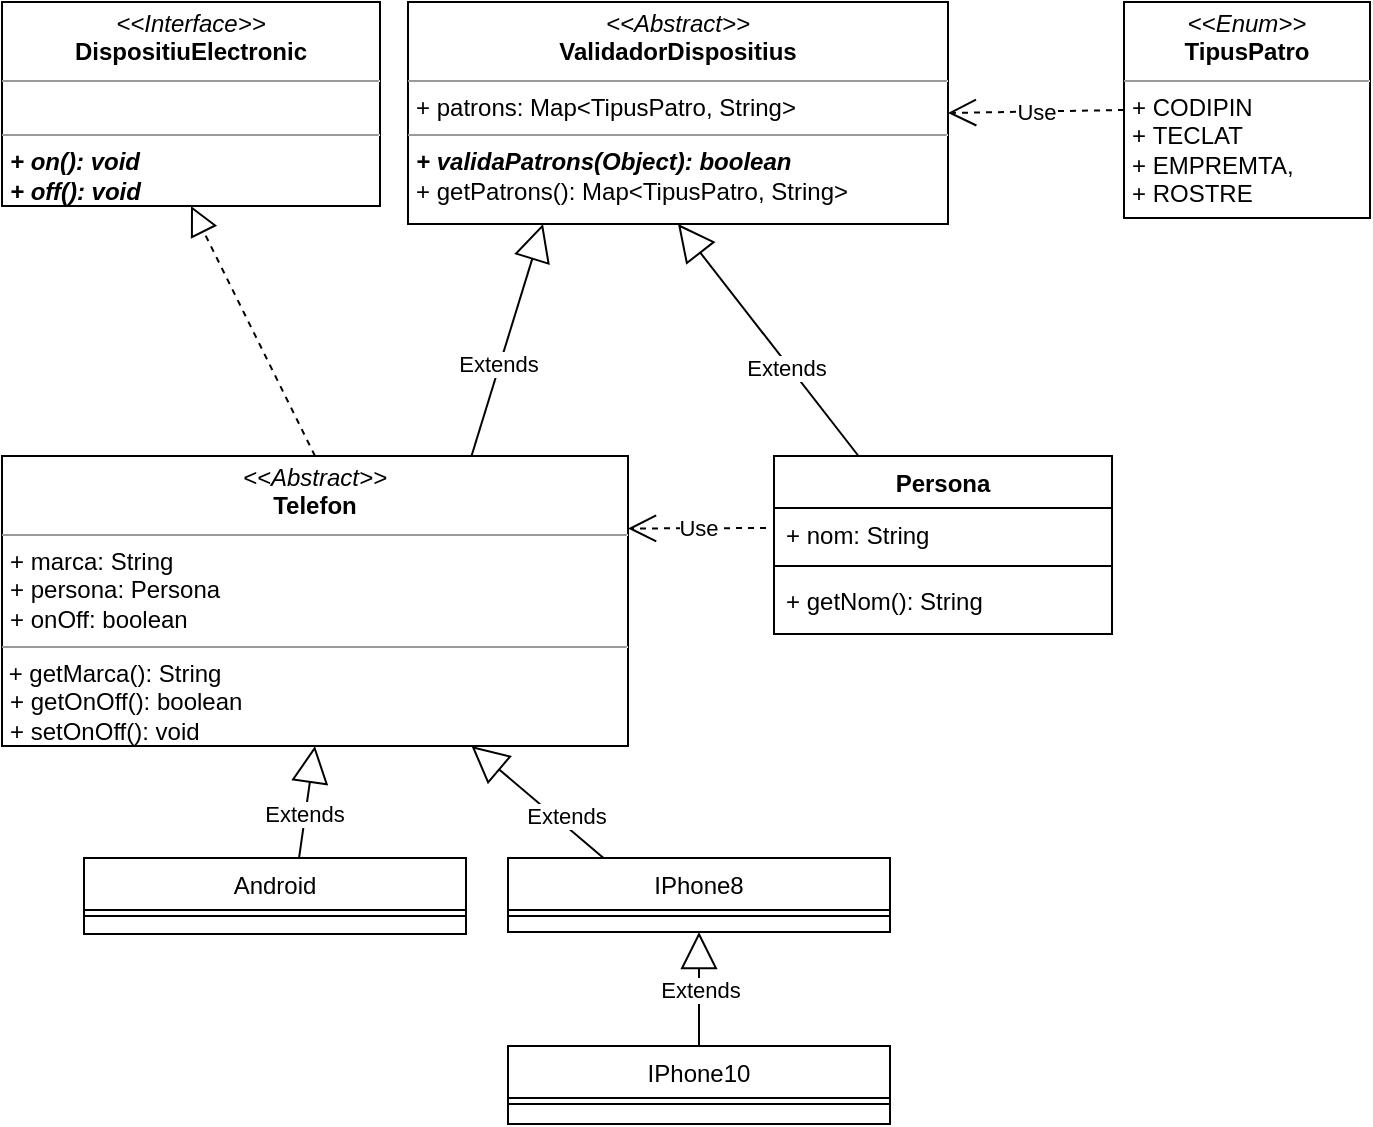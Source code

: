 <mxfile version="22.1.16" type="device">
  <diagram id="C5RBs43oDa-KdzZeNtuy" name="Page-1">
    <mxGraphModel dx="880" dy="524" grid="0" gridSize="10" guides="1" tooltips="1" connect="1" arrows="1" fold="1" page="1" pageScale="1" pageWidth="827" pageHeight="1169" math="0" shadow="0">
      <root>
        <mxCell id="WIyWlLk6GJQsqaUBKTNV-0" />
        <mxCell id="WIyWlLk6GJQsqaUBKTNV-1" parent="WIyWlLk6GJQsqaUBKTNV-0" />
        <mxCell id="zkfFHV4jXpPFQw0GAbJ--6" value="Android" style="swimlane;fontStyle=0;align=center;verticalAlign=top;childLayout=stackLayout;horizontal=1;startSize=26;horizontalStack=0;resizeParent=1;resizeLast=0;collapsible=1;marginBottom=0;rounded=0;shadow=0;strokeWidth=1;" parent="WIyWlLk6GJQsqaUBKTNV-1" vertex="1">
          <mxGeometry x="178" y="635" width="191" height="38" as="geometry">
            <mxRectangle x="130" y="380" width="160" height="26" as="alternateBounds" />
          </mxGeometry>
        </mxCell>
        <mxCell id="zkfFHV4jXpPFQw0GAbJ--9" value="" style="line;html=1;strokeWidth=1;align=left;verticalAlign=middle;spacingTop=-1;spacingLeft=3;spacingRight=3;rotatable=0;labelPosition=right;points=[];portConstraint=eastwest;" parent="zkfFHV4jXpPFQw0GAbJ--6" vertex="1">
          <mxGeometry y="26" width="191" height="6" as="geometry" />
        </mxCell>
        <mxCell id="86FwZAQYS3h-tKqfAoDZ-0" value="&lt;p style=&quot;margin:0px;margin-top:4px;text-align:center;&quot;&gt;&lt;i&gt;&amp;lt;&amp;lt;Interface&amp;gt;&amp;gt;&lt;/i&gt;&lt;br&gt;&lt;b&gt;DispositiuElectronic&lt;/b&gt;&lt;/p&gt;&lt;hr size=&quot;1&quot;&gt;&lt;p style=&quot;margin:0px;margin-left:4px;&quot;&gt;&lt;br&gt;&lt;/p&gt;&lt;hr size=&quot;1&quot;&gt;&lt;p style=&quot;margin:0px;margin-left:4px;&quot;&gt;&lt;b&gt;&lt;i&gt;+ on(): void&lt;br&gt;+ off(): void&lt;/i&gt;&lt;/b&gt;&lt;/p&gt;" style="verticalAlign=top;align=left;overflow=fill;fontSize=12;fontFamily=Helvetica;html=1;whiteSpace=wrap;" parent="WIyWlLk6GJQsqaUBKTNV-1" vertex="1">
          <mxGeometry x="137" y="207" width="189" height="102" as="geometry" />
        </mxCell>
        <mxCell id="86FwZAQYS3h-tKqfAoDZ-1" value="Extends" style="endArrow=block;endSize=16;endFill=0;html=1;rounded=0;exitX=0.563;exitY=-0.002;exitDx=0;exitDy=0;entryX=0.5;entryY=1;entryDx=0;entryDy=0;exitPerimeter=0;" parent="WIyWlLk6GJQsqaUBKTNV-1" source="zkfFHV4jXpPFQw0GAbJ--6" target="86FwZAQYS3h-tKqfAoDZ-44" edge="1">
          <mxGeometry x="-0.221" y="1" width="160" relative="1" as="geometry">
            <mxPoint x="196.25" y="669" as="sourcePoint" />
            <mxPoint x="330.25" y="568" as="targetPoint" />
            <mxPoint as="offset" />
          </mxGeometry>
        </mxCell>
        <mxCell id="86FwZAQYS3h-tKqfAoDZ-5" value="IPhone8" style="swimlane;fontStyle=0;align=center;verticalAlign=top;childLayout=stackLayout;horizontal=1;startSize=26;horizontalStack=0;resizeParent=1;resizeLast=0;collapsible=1;marginBottom=0;rounded=0;shadow=0;strokeWidth=1;" parent="WIyWlLk6GJQsqaUBKTNV-1" vertex="1">
          <mxGeometry x="390" y="635" width="191" height="37" as="geometry">
            <mxRectangle x="130" y="380" width="160" height="26" as="alternateBounds" />
          </mxGeometry>
        </mxCell>
        <mxCell id="86FwZAQYS3h-tKqfAoDZ-7" value="" style="line;html=1;strokeWidth=1;align=left;verticalAlign=middle;spacingTop=-1;spacingLeft=3;spacingRight=3;rotatable=0;labelPosition=right;points=[];portConstraint=eastwest;" parent="86FwZAQYS3h-tKqfAoDZ-5" vertex="1">
          <mxGeometry y="26" width="191" height="6" as="geometry" />
        </mxCell>
        <mxCell id="86FwZAQYS3h-tKqfAoDZ-18" value="Extends" style="endArrow=block;endSize=16;endFill=0;html=1;rounded=0;exitX=0.25;exitY=0;exitDx=0;exitDy=0;entryX=0.75;entryY=1;entryDx=0;entryDy=0;" parent="WIyWlLk6GJQsqaUBKTNV-1" source="86FwZAQYS3h-tKqfAoDZ-5" target="86FwZAQYS3h-tKqfAoDZ-44" edge="1">
          <mxGeometry x="-0.336" y="-4" width="160" relative="1" as="geometry">
            <mxPoint x="89" y="524" as="sourcePoint" />
            <mxPoint x="409" y="561" as="targetPoint" />
            <mxPoint as="offset" />
          </mxGeometry>
        </mxCell>
        <mxCell id="86FwZAQYS3h-tKqfAoDZ-22" value="IPhone10" style="swimlane;fontStyle=0;align=center;verticalAlign=top;childLayout=stackLayout;horizontal=1;startSize=26;horizontalStack=0;resizeParent=1;resizeLast=0;collapsible=1;marginBottom=0;rounded=0;shadow=0;strokeWidth=1;" parent="WIyWlLk6GJQsqaUBKTNV-1" vertex="1">
          <mxGeometry x="390" y="729" width="191" height="39" as="geometry">
            <mxRectangle x="130" y="380" width="160" height="26" as="alternateBounds" />
          </mxGeometry>
        </mxCell>
        <mxCell id="86FwZAQYS3h-tKqfAoDZ-25" value="" style="line;html=1;strokeWidth=1;align=left;verticalAlign=middle;spacingTop=-1;spacingLeft=3;spacingRight=3;rotatable=0;labelPosition=right;points=[];portConstraint=eastwest;" parent="86FwZAQYS3h-tKqfAoDZ-22" vertex="1">
          <mxGeometry y="26" width="191" height="6" as="geometry" />
        </mxCell>
        <mxCell id="86FwZAQYS3h-tKqfAoDZ-30" value="Extends" style="endArrow=block;endSize=16;endFill=0;html=1;rounded=0;exitX=0.5;exitY=0;exitDx=0;exitDy=0;" parent="WIyWlLk6GJQsqaUBKTNV-1" source="86FwZAQYS3h-tKqfAoDZ-22" target="86FwZAQYS3h-tKqfAoDZ-5" edge="1">
          <mxGeometry width="160" relative="1" as="geometry">
            <mxPoint x="89" y="624" as="sourcePoint" />
            <mxPoint x="384" y="672" as="targetPoint" />
          </mxGeometry>
        </mxCell>
        <mxCell id="86FwZAQYS3h-tKqfAoDZ-44" value="&lt;p style=&quot;margin:0px;margin-top:4px;text-align:center;&quot;&gt;&lt;i&gt;&amp;lt;&amp;lt;Abstract&amp;gt;&amp;gt;&lt;/i&gt;&lt;br&gt;&lt;b&gt;Telefon&lt;/b&gt;&lt;/p&gt;&lt;hr size=&quot;1&quot;&gt;&lt;p style=&quot;margin:0px;margin-left:4px;&quot;&gt;+ marca: String&lt;br&gt;+ persona: Persona&lt;/p&gt;&lt;p style=&quot;margin:0px;margin-left:4px;&quot;&gt;+ onOff: boolean&lt;/p&gt;&lt;hr size=&quot;1&quot;&gt;&amp;nbsp;+ getMarca(): String&lt;br&gt;&lt;p style=&quot;margin:0px;margin-left:4px;&quot;&gt;+ getOnOff(): boolean&lt;/p&gt;&lt;p style=&quot;margin:0px;margin-left:4px;&quot;&gt;+ setOnOff(): void&lt;/p&gt;" style="verticalAlign=top;align=left;overflow=fill;fontSize=12;fontFamily=Helvetica;html=1;whiteSpace=wrap;" parent="WIyWlLk6GJQsqaUBKTNV-1" vertex="1">
          <mxGeometry x="137" y="434" width="313" height="145" as="geometry" />
        </mxCell>
        <mxCell id="86FwZAQYS3h-tKqfAoDZ-45" value="" style="endArrow=block;dashed=1;endFill=0;endSize=12;html=1;rounded=0;entryX=0.5;entryY=1;entryDx=0;entryDy=0;exitX=0.5;exitY=0;exitDx=0;exitDy=0;" parent="WIyWlLk6GJQsqaUBKTNV-1" source="86FwZAQYS3h-tKqfAoDZ-44" target="86FwZAQYS3h-tKqfAoDZ-0" edge="1">
          <mxGeometry width="160" relative="1" as="geometry">
            <mxPoint x="394" y="303" as="sourcePoint" />
            <mxPoint x="254" y="159" as="targetPoint" />
          </mxGeometry>
        </mxCell>
        <mxCell id="86FwZAQYS3h-tKqfAoDZ-46" value="&lt;p style=&quot;margin:0px;margin-top:4px;text-align:center;&quot;&gt;&lt;i&gt;&amp;lt;&amp;lt;Abstract&amp;gt;&amp;gt;&lt;/i&gt;&lt;br&gt;&lt;b&gt;ValidadorDispositius&lt;/b&gt;&lt;/p&gt;&lt;hr size=&quot;1&quot;&gt;&lt;p style=&quot;margin:0px;margin-left:4px;&quot;&gt;+ patrons: Map&amp;lt;TipusPatro, String&amp;gt;&lt;br&gt;&lt;/p&gt;&lt;hr size=&quot;1&quot;&gt;&lt;p style=&quot;margin:0px;margin-left:4px;&quot;&gt;&lt;span style=&quot;border-color: var(--border-color);&quot;&gt;&lt;span style=&quot;border-color: var(--border-color);&quot;&gt;&lt;b style=&quot;border-color: var(--border-color);&quot;&gt;&lt;i style=&quot;border-color: var(--border-color);&quot;&gt;+ validaPatrons(Object): boolean&lt;/i&gt;&lt;/b&gt;&lt;br&gt;&lt;/span&gt;&lt;/span&gt;&lt;/p&gt;&lt;p style=&quot;margin:0px;margin-left:4px;&quot;&gt;&lt;span style=&quot;border-color: var(--border-color);&quot;&gt;&lt;span style=&quot;border-color: var(--border-color);&quot;&gt;&lt;span style=&quot;border-color: var(--border-color);&quot;&gt;&lt;span style=&quot;border-color: var(--border-color);&quot;&gt;+ getPatrons(): Map&amp;lt;TipusPatro, String&amp;gt;&lt;/span&gt;&lt;/span&gt;&lt;/span&gt;&lt;/span&gt;&lt;/p&gt;&lt;br&gt;&lt;p style=&quot;margin:0px;margin-left:4px;&quot;&gt;&lt;br&gt;&lt;/p&gt;" style="verticalAlign=top;align=left;overflow=fill;fontSize=12;fontFamily=Helvetica;html=1;whiteSpace=wrap;" parent="WIyWlLk6GJQsqaUBKTNV-1" vertex="1">
          <mxGeometry x="340" y="207" width="270" height="111" as="geometry" />
        </mxCell>
        <mxCell id="86FwZAQYS3h-tKqfAoDZ-49" value="Persona" style="swimlane;fontStyle=1;align=center;verticalAlign=top;childLayout=stackLayout;horizontal=1;startSize=26;horizontalStack=0;resizeParent=1;resizeParentMax=0;resizeLast=0;collapsible=1;marginBottom=0;whiteSpace=wrap;html=1;" parent="WIyWlLk6GJQsqaUBKTNV-1" vertex="1">
          <mxGeometry x="523" y="434" width="169" height="89" as="geometry" />
        </mxCell>
        <mxCell id="86FwZAQYS3h-tKqfAoDZ-50" value="+ nom: String" style="text;strokeColor=none;fillColor=none;align=left;verticalAlign=top;spacingLeft=4;spacingRight=4;overflow=hidden;rotatable=0;points=[[0,0.5],[1,0.5]];portConstraint=eastwest;whiteSpace=wrap;html=1;" parent="86FwZAQYS3h-tKqfAoDZ-49" vertex="1">
          <mxGeometry y="26" width="169" height="25" as="geometry" />
        </mxCell>
        <mxCell id="86FwZAQYS3h-tKqfAoDZ-51" value="" style="line;strokeWidth=1;fillColor=none;align=left;verticalAlign=middle;spacingTop=-1;spacingLeft=3;spacingRight=3;rotatable=0;labelPosition=right;points=[];portConstraint=eastwest;strokeColor=inherit;" parent="86FwZAQYS3h-tKqfAoDZ-49" vertex="1">
          <mxGeometry y="51" width="169" height="8" as="geometry" />
        </mxCell>
        <mxCell id="86FwZAQYS3h-tKqfAoDZ-52" value="+ getNom(): String&lt;br&gt;" style="text;strokeColor=none;fillColor=none;align=left;verticalAlign=top;spacingLeft=4;spacingRight=4;overflow=hidden;rotatable=0;points=[[0,0.5],[1,0.5]];portConstraint=eastwest;whiteSpace=wrap;html=1;" parent="86FwZAQYS3h-tKqfAoDZ-49" vertex="1">
          <mxGeometry y="59" width="169" height="30" as="geometry" />
        </mxCell>
        <mxCell id="86FwZAQYS3h-tKqfAoDZ-53" value="Use" style="endArrow=open;endSize=12;dashed=1;html=1;rounded=0;entryX=1;entryY=0.25;entryDx=0;entryDy=0;" parent="WIyWlLk6GJQsqaUBKTNV-1" target="86FwZAQYS3h-tKqfAoDZ-44" edge="1">
          <mxGeometry width="160" relative="1" as="geometry">
            <mxPoint x="519" y="470" as="sourcePoint" />
            <mxPoint x="430" y="437" as="targetPoint" />
          </mxGeometry>
        </mxCell>
        <mxCell id="1km9IRPBu4srKH5iDEkb-1" value="Extends" style="endArrow=block;endSize=16;endFill=0;html=1;rounded=0;exitX=0.75;exitY=0;exitDx=0;exitDy=0;entryX=0.25;entryY=1;entryDx=0;entryDy=0;" parent="WIyWlLk6GJQsqaUBKTNV-1" source="86FwZAQYS3h-tKqfAoDZ-44" target="86FwZAQYS3h-tKqfAoDZ-46" edge="1">
          <mxGeometry x="-0.221" y="1" width="160" relative="1" as="geometry">
            <mxPoint x="296" y="645" as="sourcePoint" />
            <mxPoint x="481" y="413" as="targetPoint" />
            <mxPoint as="offset" />
          </mxGeometry>
        </mxCell>
        <mxCell id="1km9IRPBu4srKH5iDEkb-2" value="Extends" style="endArrow=block;endSize=16;endFill=0;html=1;rounded=0;exitX=0.25;exitY=0;exitDx=0;exitDy=0;entryX=0.5;entryY=1;entryDx=0;entryDy=0;" parent="WIyWlLk6GJQsqaUBKTNV-1" source="86FwZAQYS3h-tKqfAoDZ-49" target="86FwZAQYS3h-tKqfAoDZ-46" edge="1">
          <mxGeometry x="-0.221" y="1" width="160" relative="1" as="geometry">
            <mxPoint x="382" y="444" as="sourcePoint" />
            <mxPoint x="492" y="381" as="targetPoint" />
            <mxPoint as="offset" />
          </mxGeometry>
        </mxCell>
        <mxCell id="flRswmKhkGIZKXTOZz8G-0" value="&lt;p style=&quot;margin:0px;margin-top:4px;text-align:center;&quot;&gt;&lt;i&gt;&amp;lt;&amp;lt;Enum&amp;gt;&amp;gt;&lt;/i&gt;&lt;br&gt;&lt;b&gt;TipusPatro&lt;/b&gt;&lt;/p&gt;&lt;hr size=&quot;1&quot;&gt;&lt;p style=&quot;margin:0px;margin-left:4px;&quot;&gt;+ CODIPIN&lt;/p&gt;&lt;p style=&quot;margin:0px;margin-left:4px;&quot;&gt;+&lt;span style=&quot;background-color: initial;&quot;&gt;&amp;nbsp;TECLAT&lt;/span&gt;&lt;/p&gt;&lt;p style=&quot;margin:0px;margin-left:4px;&quot;&gt;+ EMPREMTA,&lt;/p&gt;&lt;p style=&quot;margin:0px;margin-left:4px;&quot;&gt;+ ROSTRE&lt;/p&gt;" style="verticalAlign=top;align=left;overflow=fill;fontSize=12;fontFamily=Helvetica;html=1;whiteSpace=wrap;" vertex="1" parent="WIyWlLk6GJQsqaUBKTNV-1">
          <mxGeometry x="698" y="207" width="123" height="108" as="geometry" />
        </mxCell>
        <mxCell id="flRswmKhkGIZKXTOZz8G-1" value="Use" style="endArrow=open;endSize=12;dashed=1;html=1;rounded=0;entryX=1;entryY=0.5;entryDx=0;entryDy=0;exitX=0;exitY=0.5;exitDx=0;exitDy=0;" edge="1" parent="WIyWlLk6GJQsqaUBKTNV-1" source="flRswmKhkGIZKXTOZz8G-0" target="86FwZAQYS3h-tKqfAoDZ-46">
          <mxGeometry width="160" relative="1" as="geometry">
            <mxPoint x="529" y="480" as="sourcePoint" />
            <mxPoint x="460" y="480" as="targetPoint" />
          </mxGeometry>
        </mxCell>
      </root>
    </mxGraphModel>
  </diagram>
</mxfile>
